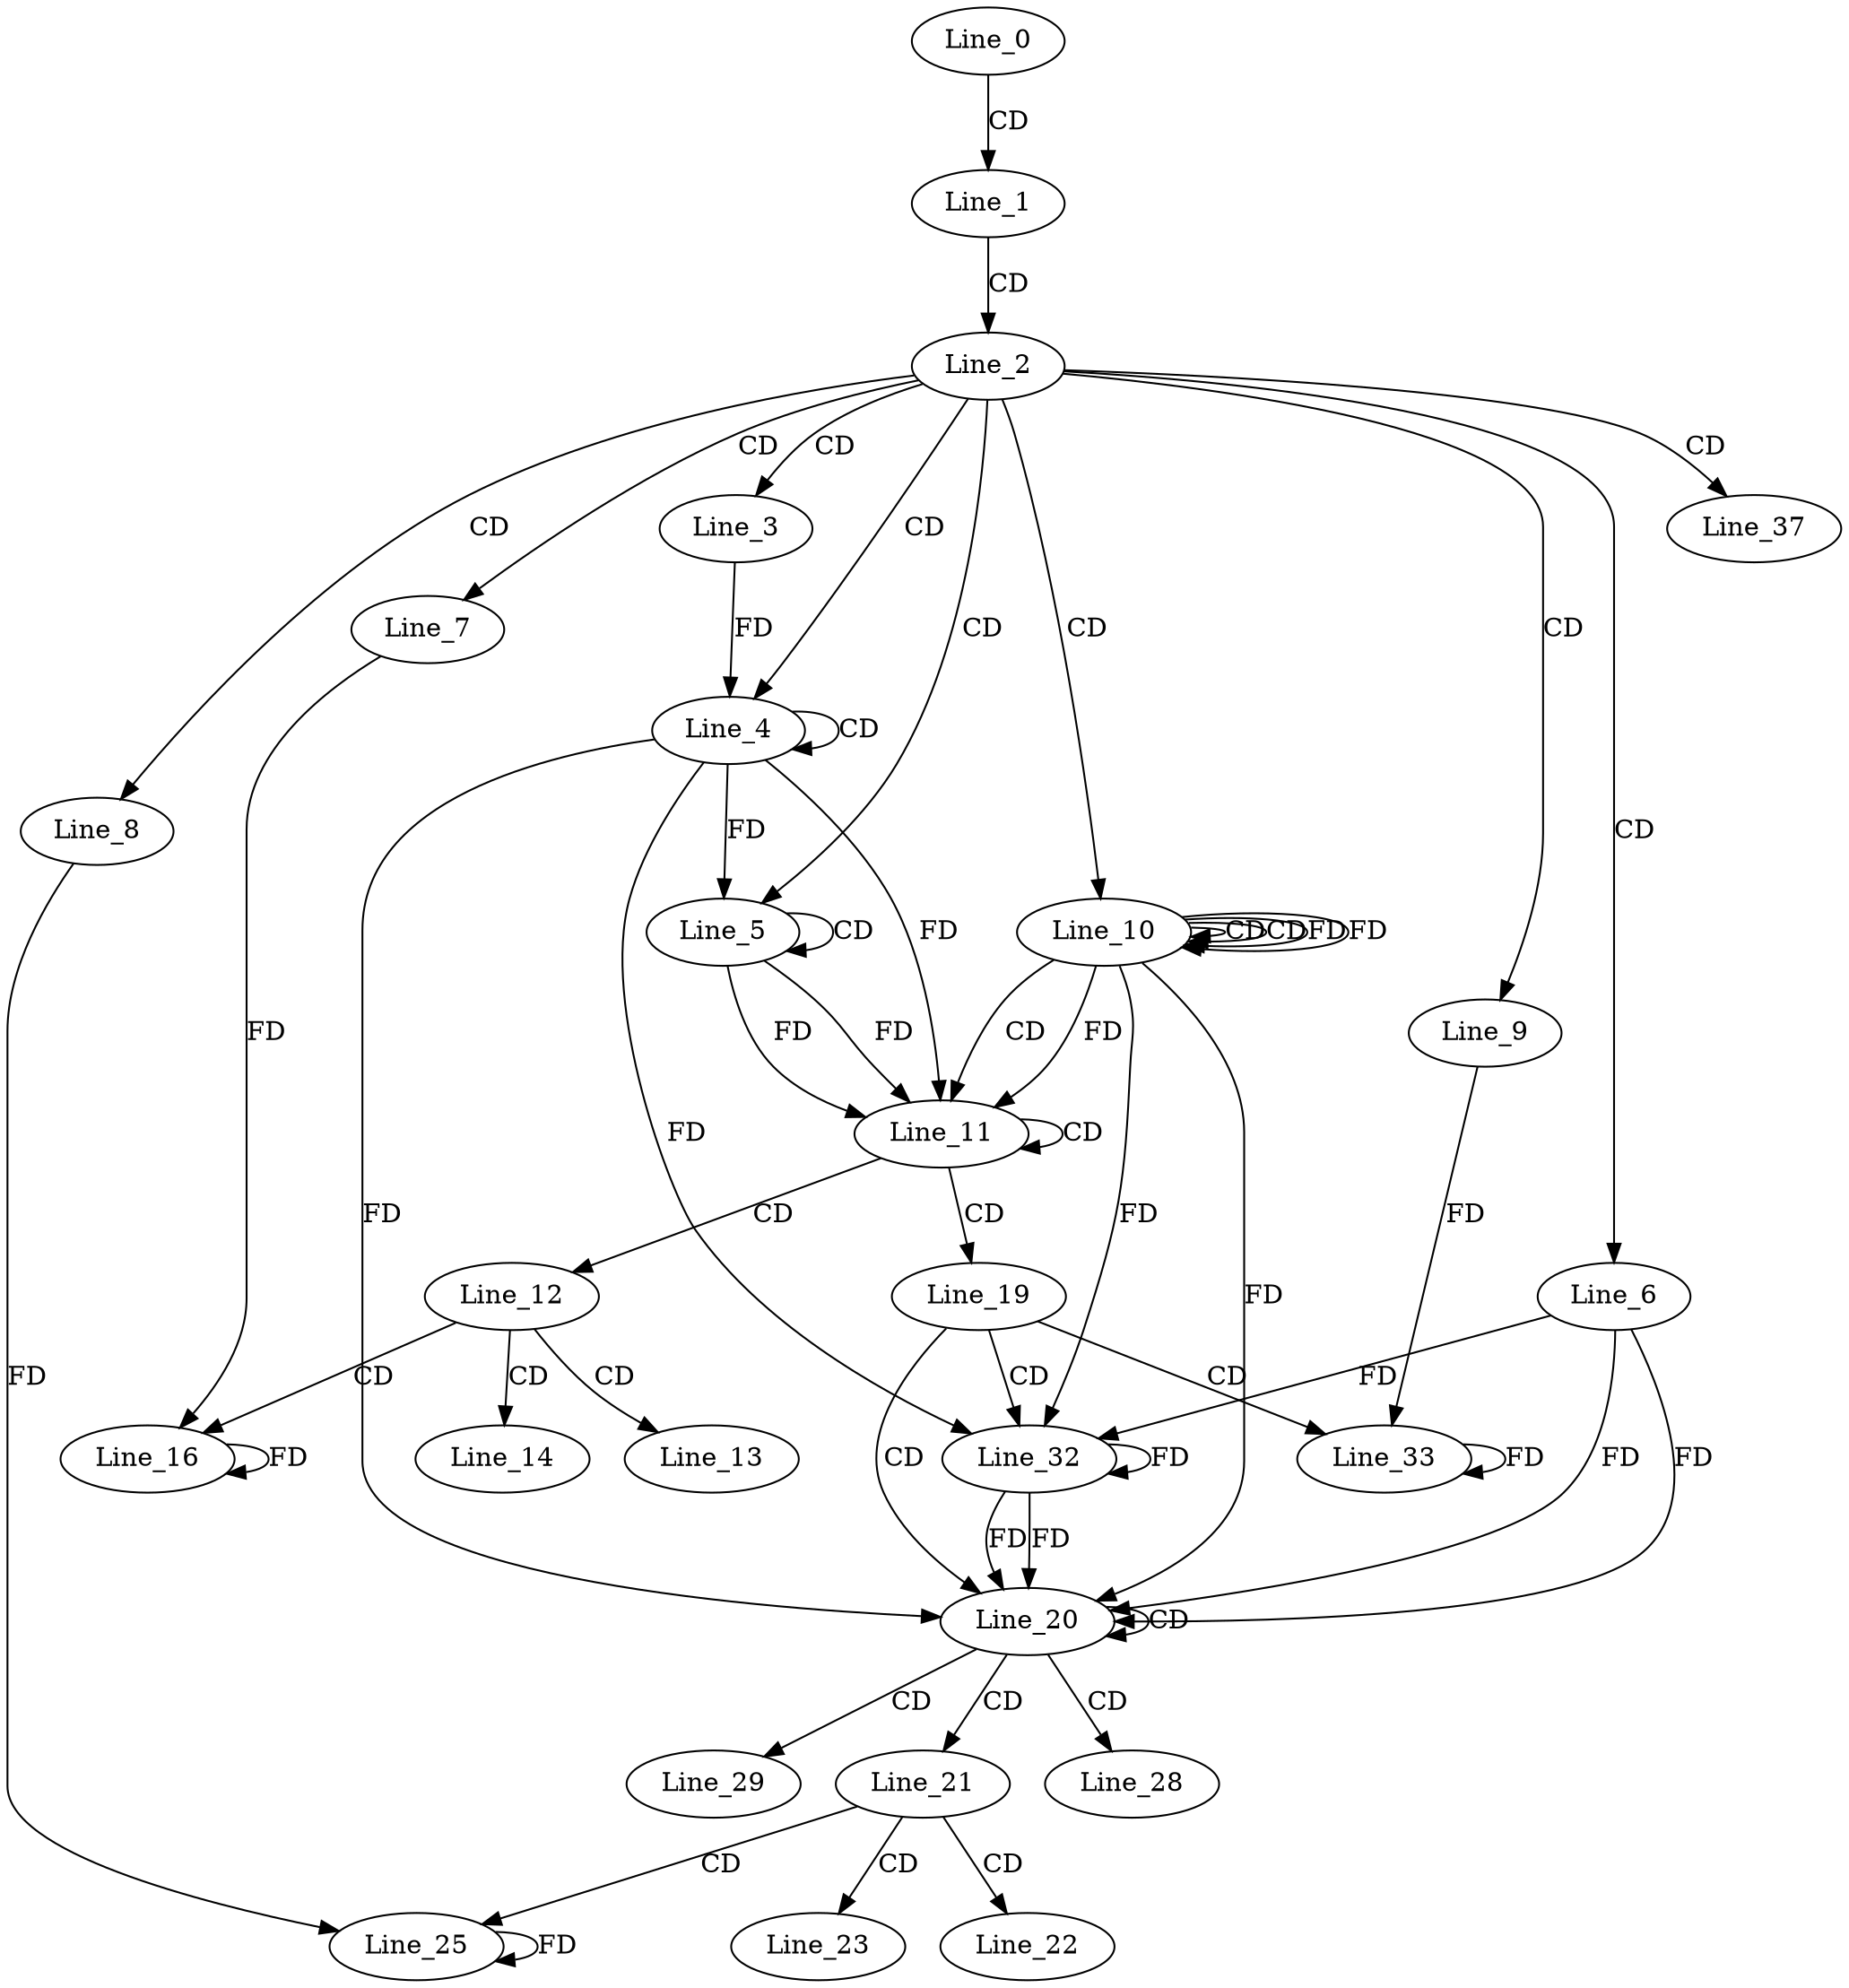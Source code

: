 digraph G {
  Line_0;
  Line_1;
  Line_2;
  Line_3;
  Line_4;
  Line_4;
  Line_5;
  Line_5;
  Line_6;
  Line_7;
  Line_8;
  Line_9;
  Line_10;
  Line_10;
  Line_10;
  Line_11;
  Line_11;
  Line_11;
  Line_12;
  Line_13;
  Line_14;
  Line_16;
  Line_19;
  Line_20;
  Line_20;
  Line_20;
  Line_21;
  Line_22;
  Line_23;
  Line_25;
  Line_28;
  Line_29;
  Line_32;
  Line_32;
  Line_33;
  Line_37;
  Line_0 -> Line_1 [ label="CD" ];
  Line_1 -> Line_2 [ label="CD" ];
  Line_2 -> Line_3 [ label="CD" ];
  Line_2 -> Line_4 [ label="CD" ];
  Line_4 -> Line_4 [ label="CD" ];
  Line_3 -> Line_4 [ label="FD" ];
  Line_2 -> Line_5 [ label="CD" ];
  Line_5 -> Line_5 [ label="CD" ];
  Line_4 -> Line_5 [ label="FD" ];
  Line_2 -> Line_6 [ label="CD" ];
  Line_2 -> Line_7 [ label="CD" ];
  Line_2 -> Line_8 [ label="CD" ];
  Line_2 -> Line_9 [ label="CD" ];
  Line_2 -> Line_10 [ label="CD" ];
  Line_10 -> Line_10 [ label="CD" ];
  Line_10 -> Line_10 [ label="CD" ];
  Line_10 -> Line_10 [ label="FD" ];
  Line_10 -> Line_11 [ label="CD" ];
  Line_5 -> Line_11 [ label="FD" ];
  Line_11 -> Line_11 [ label="CD" ];
  Line_5 -> Line_11 [ label="FD" ];
  Line_4 -> Line_11 [ label="FD" ];
  Line_10 -> Line_11 [ label="FD" ];
  Line_11 -> Line_12 [ label="CD" ];
  Line_12 -> Line_13 [ label="CD" ];
  Line_12 -> Line_14 [ label="CD" ];
  Line_12 -> Line_16 [ label="CD" ];
  Line_16 -> Line_16 [ label="FD" ];
  Line_7 -> Line_16 [ label="FD" ];
  Line_11 -> Line_19 [ label="CD" ];
  Line_19 -> Line_20 [ label="CD" ];
  Line_6 -> Line_20 [ label="FD" ];
  Line_20 -> Line_20 [ label="CD" ];
  Line_6 -> Line_20 [ label="FD" ];
  Line_4 -> Line_20 [ label="FD" ];
  Line_10 -> Line_20 [ label="FD" ];
  Line_20 -> Line_21 [ label="CD" ];
  Line_21 -> Line_22 [ label="CD" ];
  Line_21 -> Line_23 [ label="CD" ];
  Line_21 -> Line_25 [ label="CD" ];
  Line_25 -> Line_25 [ label="FD" ];
  Line_8 -> Line_25 [ label="FD" ];
  Line_20 -> Line_28 [ label="CD" ];
  Line_20 -> Line_29 [ label="CD" ];
  Line_19 -> Line_32 [ label="CD" ];
  Line_32 -> Line_32 [ label="FD" ];
  Line_6 -> Line_32 [ label="FD" ];
  Line_4 -> Line_32 [ label="FD" ];
  Line_10 -> Line_32 [ label="FD" ];
  Line_19 -> Line_33 [ label="CD" ];
  Line_33 -> Line_33 [ label="FD" ];
  Line_9 -> Line_33 [ label="FD" ];
  Line_2 -> Line_37 [ label="CD" ];
  Line_10 -> Line_10 [ label="FD" ];
  Line_32 -> Line_20 [ label="FD" ];
  Line_32 -> Line_20 [ label="FD" ];
}
